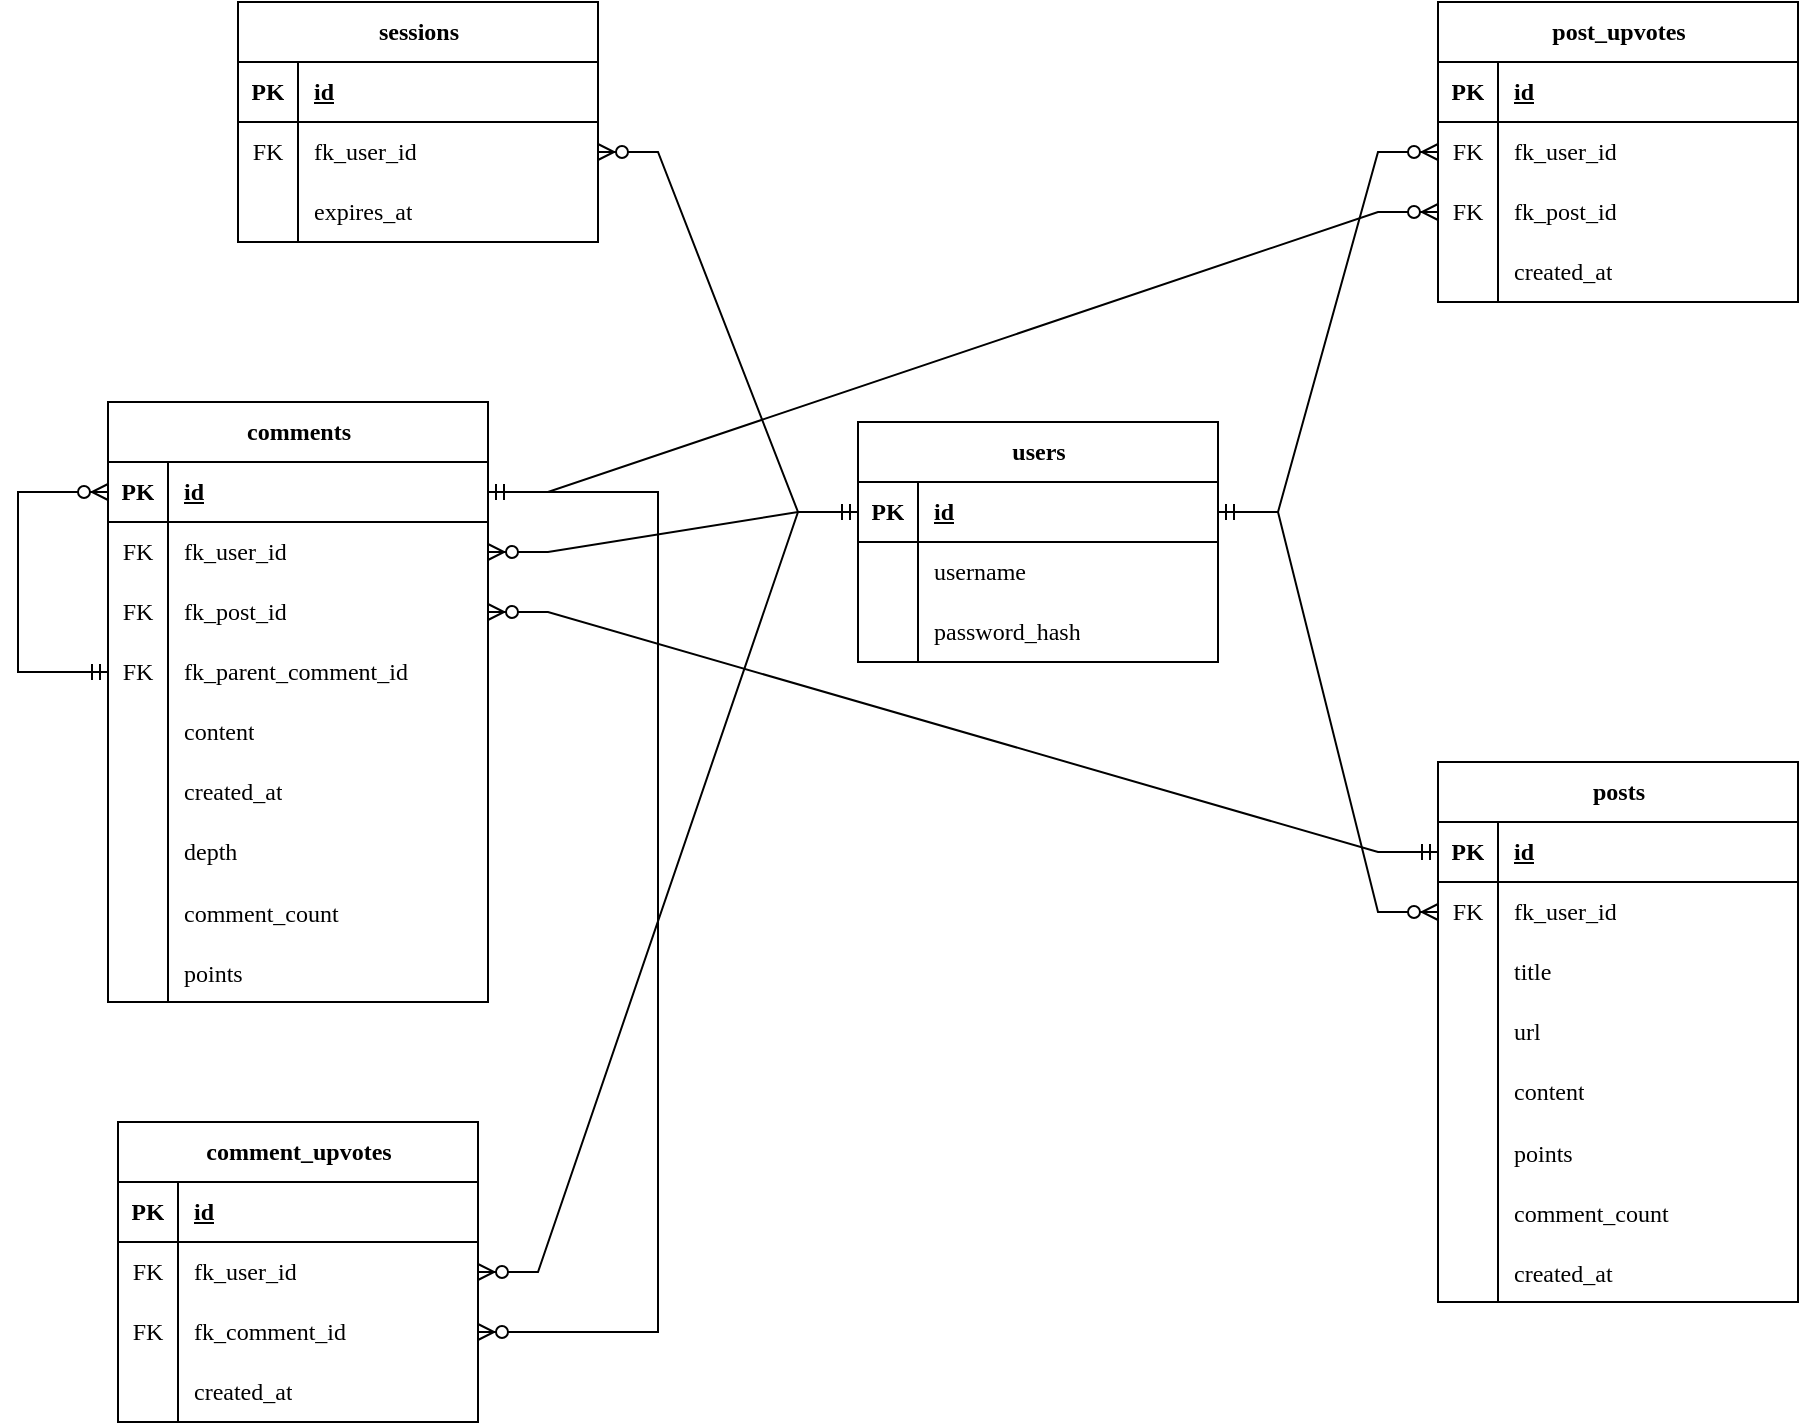 <mxfile version="27.0.9">
  <diagram name="Page-1" id="iMxc2N3GZ4oc8e19faD1">
    <mxGraphModel dx="2480" dy="961" grid="0" gridSize="10" guides="1" tooltips="1" connect="1" arrows="1" fold="1" page="1" pageScale="1" pageWidth="827" pageHeight="1169" math="0" shadow="0">
      <root>
        <mxCell id="0" />
        <mxCell id="1" parent="0" />
        <mxCell id="HNp_dcf3mtWXbQcFsmoE-1" value="users" style="shape=table;startSize=30;container=1;collapsible=1;childLayout=tableLayout;fixedRows=1;rowLines=0;fontStyle=1;align=center;resizeLast=1;html=1;fontFamily=&quot;JetBrainsMono Nerd Font Mono&quot;;swimlaneLine=1;rounded=0;fillColor=none;" parent="1" vertex="1">
          <mxGeometry x="-157" y="301" width="180" height="120" as="geometry" />
        </mxCell>
        <mxCell id="HNp_dcf3mtWXbQcFsmoE-2" value="" style="shape=tableRow;horizontal=0;startSize=0;swimlaneHead=0;swimlaneBody=0;fillColor=none;collapsible=0;dropTarget=0;points=[[0,0.5],[1,0.5]];portConstraint=eastwest;top=0;left=0;right=0;bottom=1;fontFamily=&quot;JetBrainsMono Nerd Font Mono&quot;;swimlaneLine=1;" parent="HNp_dcf3mtWXbQcFsmoE-1" vertex="1">
          <mxGeometry y="30" width="180" height="30" as="geometry" />
        </mxCell>
        <mxCell id="HNp_dcf3mtWXbQcFsmoE-3" value="PK" style="shape=partialRectangle;connectable=0;fillColor=none;top=0;left=0;bottom=0;right=0;fontStyle=1;overflow=hidden;whiteSpace=wrap;html=1;fontFamily=&quot;JetBrainsMono Nerd Font Mono&quot;;swimlaneLine=1;" parent="HNp_dcf3mtWXbQcFsmoE-2" vertex="1">
          <mxGeometry width="30" height="30" as="geometry">
            <mxRectangle width="30" height="30" as="alternateBounds" />
          </mxGeometry>
        </mxCell>
        <mxCell id="HNp_dcf3mtWXbQcFsmoE-4" value="id" style="shape=partialRectangle;connectable=0;fillColor=none;top=0;left=0;bottom=0;right=0;align=left;spacingLeft=6;fontStyle=5;overflow=hidden;whiteSpace=wrap;html=1;fontFamily=&quot;JetBrainsMono Nerd Font Mono&quot;;swimlaneLine=1;" parent="HNp_dcf3mtWXbQcFsmoE-2" vertex="1">
          <mxGeometry x="30" width="150" height="30" as="geometry">
            <mxRectangle width="150" height="30" as="alternateBounds" />
          </mxGeometry>
        </mxCell>
        <mxCell id="HNp_dcf3mtWXbQcFsmoE-5" value="" style="shape=tableRow;horizontal=0;startSize=0;swimlaneHead=0;swimlaneBody=0;fillColor=none;collapsible=0;dropTarget=0;points=[[0,0.5],[1,0.5]];portConstraint=eastwest;top=0;left=0;right=0;bottom=0;fontFamily=&quot;JetBrainsMono Nerd Font Mono&quot;;swimlaneLine=1;" parent="HNp_dcf3mtWXbQcFsmoE-1" vertex="1">
          <mxGeometry y="60" width="180" height="30" as="geometry" />
        </mxCell>
        <mxCell id="HNp_dcf3mtWXbQcFsmoE-6" value="" style="shape=partialRectangle;connectable=0;fillColor=none;top=0;left=0;bottom=0;right=0;editable=1;overflow=hidden;whiteSpace=wrap;html=1;fontFamily=&quot;JetBrainsMono Nerd Font Mono&quot;;swimlaneLine=1;" parent="HNp_dcf3mtWXbQcFsmoE-5" vertex="1">
          <mxGeometry width="30" height="30" as="geometry">
            <mxRectangle width="30" height="30" as="alternateBounds" />
          </mxGeometry>
        </mxCell>
        <mxCell id="HNp_dcf3mtWXbQcFsmoE-7" value="username" style="shape=partialRectangle;connectable=0;fillColor=none;top=0;left=0;bottom=0;right=0;align=left;spacingLeft=6;overflow=hidden;whiteSpace=wrap;html=1;fontFamily=&quot;JetBrainsMono Nerd Font Mono&quot;;swimlaneLine=1;" parent="HNp_dcf3mtWXbQcFsmoE-5" vertex="1">
          <mxGeometry x="30" width="150" height="30" as="geometry">
            <mxRectangle width="150" height="30" as="alternateBounds" />
          </mxGeometry>
        </mxCell>
        <mxCell id="HNp_dcf3mtWXbQcFsmoE-8" value="" style="shape=tableRow;horizontal=0;startSize=0;swimlaneHead=0;swimlaneBody=0;fillColor=none;collapsible=0;dropTarget=0;points=[[0,0.5],[1,0.5]];portConstraint=eastwest;top=0;left=0;right=0;bottom=0;fontFamily=&quot;JetBrainsMono Nerd Font Mono&quot;;swimlaneLine=1;" parent="HNp_dcf3mtWXbQcFsmoE-1" vertex="1">
          <mxGeometry y="90" width="180" height="30" as="geometry" />
        </mxCell>
        <mxCell id="HNp_dcf3mtWXbQcFsmoE-9" value="" style="shape=partialRectangle;connectable=0;fillColor=none;top=0;left=0;bottom=0;right=0;editable=1;overflow=hidden;whiteSpace=wrap;html=1;fontFamily=&quot;JetBrainsMono Nerd Font Mono&quot;;swimlaneLine=1;" parent="HNp_dcf3mtWXbQcFsmoE-8" vertex="1">
          <mxGeometry width="30" height="30" as="geometry">
            <mxRectangle width="30" height="30" as="alternateBounds" />
          </mxGeometry>
        </mxCell>
        <mxCell id="HNp_dcf3mtWXbQcFsmoE-10" value="password_hash" style="shape=partialRectangle;connectable=0;fillColor=none;top=0;left=0;bottom=0;right=0;align=left;spacingLeft=6;overflow=hidden;whiteSpace=wrap;html=1;fontFamily=&quot;JetBrainsMono Nerd Font Mono&quot;;swimlaneLine=1;" parent="HNp_dcf3mtWXbQcFsmoE-8" vertex="1">
          <mxGeometry x="30" width="150" height="30" as="geometry">
            <mxRectangle width="150" height="30" as="alternateBounds" />
          </mxGeometry>
        </mxCell>
        <mxCell id="HNp_dcf3mtWXbQcFsmoE-14" value="sessions" style="shape=table;startSize=30;container=1;collapsible=1;childLayout=tableLayout;fixedRows=1;rowLines=0;fontStyle=1;align=center;resizeLast=1;html=1;fontFamily=&quot;JetBrainsMono Nerd Font Mono&quot;;swimlaneLine=1;rounded=0;fillColor=none;" parent="1" vertex="1">
          <mxGeometry x="-467" y="91" width="180" height="120" as="geometry" />
        </mxCell>
        <mxCell id="HNp_dcf3mtWXbQcFsmoE-15" value="" style="shape=tableRow;horizontal=0;startSize=0;swimlaneHead=0;swimlaneBody=0;fillColor=none;collapsible=0;dropTarget=0;points=[[0,0.5],[1,0.5]];portConstraint=eastwest;top=0;left=0;right=0;bottom=1;fontFamily=&quot;JetBrainsMono Nerd Font Mono&quot;;swimlaneLine=1;" parent="HNp_dcf3mtWXbQcFsmoE-14" vertex="1">
          <mxGeometry y="30" width="180" height="30" as="geometry" />
        </mxCell>
        <mxCell id="HNp_dcf3mtWXbQcFsmoE-16" value="PK" style="shape=partialRectangle;connectable=0;fillColor=none;top=0;left=0;bottom=0;right=0;fontStyle=1;overflow=hidden;whiteSpace=wrap;html=1;fontFamily=&quot;JetBrainsMono Nerd Font Mono&quot;;swimlaneLine=1;" parent="HNp_dcf3mtWXbQcFsmoE-15" vertex="1">
          <mxGeometry width="30" height="30" as="geometry">
            <mxRectangle width="30" height="30" as="alternateBounds" />
          </mxGeometry>
        </mxCell>
        <mxCell id="HNp_dcf3mtWXbQcFsmoE-17" value="id" style="shape=partialRectangle;connectable=0;fillColor=none;top=0;left=0;bottom=0;right=0;align=left;spacingLeft=6;fontStyle=5;overflow=hidden;whiteSpace=wrap;html=1;fontFamily=&quot;JetBrainsMono Nerd Font Mono&quot;;swimlaneLine=1;" parent="HNp_dcf3mtWXbQcFsmoE-15" vertex="1">
          <mxGeometry x="30" width="150" height="30" as="geometry">
            <mxRectangle width="150" height="30" as="alternateBounds" />
          </mxGeometry>
        </mxCell>
        <mxCell id="HNp_dcf3mtWXbQcFsmoE-82" value="" style="shape=tableRow;horizontal=0;startSize=0;swimlaneHead=0;swimlaneBody=0;fillColor=none;collapsible=0;dropTarget=0;points=[[0,0.5],[1,0.5]];portConstraint=eastwest;top=0;left=0;right=0;bottom=0;fontFamily=&quot;JetBrainsMono Nerd Font Mono&quot;;" parent="HNp_dcf3mtWXbQcFsmoE-14" vertex="1">
          <mxGeometry y="60" width="180" height="30" as="geometry" />
        </mxCell>
        <mxCell id="HNp_dcf3mtWXbQcFsmoE-83" value="FK" style="shape=partialRectangle;connectable=0;fillColor=none;top=0;left=0;bottom=0;right=0;fontStyle=0;overflow=hidden;whiteSpace=wrap;html=1;fontFamily=&quot;JetBrainsMono Nerd Font Mono&quot;;" parent="HNp_dcf3mtWXbQcFsmoE-82" vertex="1">
          <mxGeometry width="30" height="30" as="geometry">
            <mxRectangle width="30" height="30" as="alternateBounds" />
          </mxGeometry>
        </mxCell>
        <mxCell id="HNp_dcf3mtWXbQcFsmoE-84" value="fk_user_id" style="shape=partialRectangle;connectable=0;fillColor=none;top=0;left=0;bottom=0;right=0;align=left;spacingLeft=6;fontStyle=0;overflow=hidden;whiteSpace=wrap;html=1;fontFamily=&quot;JetBrainsMono Nerd Font Mono&quot;;" parent="HNp_dcf3mtWXbQcFsmoE-82" vertex="1">
          <mxGeometry x="30" width="150" height="30" as="geometry">
            <mxRectangle width="150" height="30" as="alternateBounds" />
          </mxGeometry>
        </mxCell>
        <mxCell id="HNp_dcf3mtWXbQcFsmoE-18" value="" style="shape=tableRow;horizontal=0;startSize=0;swimlaneHead=0;swimlaneBody=0;fillColor=none;collapsible=0;dropTarget=0;points=[[0,0.5],[1,0.5]];portConstraint=eastwest;top=0;left=0;right=0;bottom=0;fontFamily=&quot;JetBrainsMono Nerd Font Mono&quot;;swimlaneLine=1;" parent="HNp_dcf3mtWXbQcFsmoE-14" vertex="1">
          <mxGeometry y="90" width="180" height="30" as="geometry" />
        </mxCell>
        <mxCell id="HNp_dcf3mtWXbQcFsmoE-19" value="" style="shape=partialRectangle;connectable=0;fillColor=none;top=0;left=0;bottom=0;right=0;editable=1;overflow=hidden;whiteSpace=wrap;html=1;fontFamily=&quot;JetBrainsMono Nerd Font Mono&quot;;swimlaneLine=1;" parent="HNp_dcf3mtWXbQcFsmoE-18" vertex="1">
          <mxGeometry width="30" height="30" as="geometry">
            <mxRectangle width="30" height="30" as="alternateBounds" />
          </mxGeometry>
        </mxCell>
        <mxCell id="HNp_dcf3mtWXbQcFsmoE-20" value="expires_at" style="shape=partialRectangle;connectable=0;fillColor=none;top=0;left=0;bottom=0;right=0;align=left;spacingLeft=6;overflow=hidden;whiteSpace=wrap;html=1;fontFamily=&quot;JetBrainsMono Nerd Font Mono&quot;;swimlaneLine=1;" parent="HNp_dcf3mtWXbQcFsmoE-18" vertex="1">
          <mxGeometry x="30" width="150" height="30" as="geometry">
            <mxRectangle width="150" height="30" as="alternateBounds" />
          </mxGeometry>
        </mxCell>
        <mxCell id="HNp_dcf3mtWXbQcFsmoE-27" value="comments" style="shape=table;startSize=30;container=1;collapsible=1;childLayout=tableLayout;fixedRows=1;rowLines=0;fontStyle=1;align=center;resizeLast=1;html=1;fontFamily=&quot;JetBrainsMono Nerd Font Mono&quot;;swimlaneLine=1;rounded=0;fillColor=none;" parent="1" vertex="1">
          <mxGeometry x="-532" y="291" width="190" height="300" as="geometry" />
        </mxCell>
        <mxCell id="HNp_dcf3mtWXbQcFsmoE-28" value="" style="shape=tableRow;horizontal=0;startSize=0;swimlaneHead=0;swimlaneBody=0;fillColor=none;collapsible=0;dropTarget=0;points=[[0,0.5],[1,0.5]];portConstraint=eastwest;top=0;left=0;right=0;bottom=1;fontFamily=&quot;JetBrainsMono Nerd Font Mono&quot;;swimlaneLine=1;" parent="HNp_dcf3mtWXbQcFsmoE-27" vertex="1">
          <mxGeometry y="30" width="190" height="30" as="geometry" />
        </mxCell>
        <mxCell id="HNp_dcf3mtWXbQcFsmoE-29" value="PK" style="shape=partialRectangle;connectable=0;fillColor=none;top=0;left=0;bottom=0;right=0;fontStyle=1;overflow=hidden;whiteSpace=wrap;html=1;fontFamily=&quot;JetBrainsMono Nerd Font Mono&quot;;swimlaneLine=1;" parent="HNp_dcf3mtWXbQcFsmoE-28" vertex="1">
          <mxGeometry width="30" height="30" as="geometry">
            <mxRectangle width="30" height="30" as="alternateBounds" />
          </mxGeometry>
        </mxCell>
        <mxCell id="HNp_dcf3mtWXbQcFsmoE-30" value="id" style="shape=partialRectangle;connectable=0;fillColor=none;top=0;left=0;bottom=0;right=0;align=left;spacingLeft=6;fontStyle=5;overflow=hidden;whiteSpace=wrap;html=1;fontFamily=&quot;JetBrainsMono Nerd Font Mono&quot;;swimlaneLine=1;" parent="HNp_dcf3mtWXbQcFsmoE-28" vertex="1">
          <mxGeometry x="30" width="160" height="30" as="geometry">
            <mxRectangle width="160" height="30" as="alternateBounds" />
          </mxGeometry>
        </mxCell>
        <mxCell id="HNp_dcf3mtWXbQcFsmoE-97" value="" style="shape=tableRow;horizontal=0;startSize=0;swimlaneHead=0;swimlaneBody=0;fillColor=none;collapsible=0;dropTarget=0;points=[[0,0.5],[1,0.5]];portConstraint=eastwest;top=0;left=0;right=0;bottom=0;fontFamily=&quot;JetBrainsMono Nerd Font Mono&quot;;" parent="HNp_dcf3mtWXbQcFsmoE-27" vertex="1">
          <mxGeometry y="60" width="190" height="30" as="geometry" />
        </mxCell>
        <mxCell id="HNp_dcf3mtWXbQcFsmoE-98" value="FK" style="shape=partialRectangle;connectable=0;fillColor=none;top=0;left=0;bottom=0;right=0;fontStyle=0;overflow=hidden;whiteSpace=wrap;html=1;fontFamily=&quot;JetBrainsMono Nerd Font Mono&quot;;" parent="HNp_dcf3mtWXbQcFsmoE-97" vertex="1">
          <mxGeometry width="30" height="30" as="geometry">
            <mxRectangle width="30" height="30" as="alternateBounds" />
          </mxGeometry>
        </mxCell>
        <mxCell id="HNp_dcf3mtWXbQcFsmoE-99" value="fk_user_id" style="shape=partialRectangle;connectable=0;fillColor=none;top=0;left=0;bottom=0;right=0;align=left;spacingLeft=6;fontStyle=0;overflow=hidden;whiteSpace=wrap;html=1;fontFamily=&quot;JetBrainsMono Nerd Font Mono&quot;;" parent="HNp_dcf3mtWXbQcFsmoE-97" vertex="1">
          <mxGeometry x="30" width="160" height="30" as="geometry">
            <mxRectangle width="160" height="30" as="alternateBounds" />
          </mxGeometry>
        </mxCell>
        <mxCell id="HNp_dcf3mtWXbQcFsmoE-103" value="" style="shape=tableRow;horizontal=0;startSize=0;swimlaneHead=0;swimlaneBody=0;fillColor=none;collapsible=0;dropTarget=0;points=[[0,0.5],[1,0.5]];portConstraint=eastwest;top=0;left=0;right=0;bottom=0;fontFamily=&quot;JetBrainsMono Nerd Font Mono&quot;;" parent="HNp_dcf3mtWXbQcFsmoE-27" vertex="1">
          <mxGeometry y="90" width="190" height="30" as="geometry" />
        </mxCell>
        <mxCell id="HNp_dcf3mtWXbQcFsmoE-104" value="FK" style="shape=partialRectangle;connectable=0;fillColor=none;top=0;left=0;bottom=0;right=0;fontStyle=0;overflow=hidden;whiteSpace=wrap;html=1;fontFamily=&quot;JetBrainsMono Nerd Font Mono&quot;;" parent="HNp_dcf3mtWXbQcFsmoE-103" vertex="1">
          <mxGeometry width="30" height="30" as="geometry">
            <mxRectangle width="30" height="30" as="alternateBounds" />
          </mxGeometry>
        </mxCell>
        <mxCell id="HNp_dcf3mtWXbQcFsmoE-105" value="fk_post_id" style="shape=partialRectangle;connectable=0;fillColor=none;top=0;left=0;bottom=0;right=0;align=left;spacingLeft=6;fontStyle=0;overflow=hidden;whiteSpace=wrap;html=1;fontFamily=&quot;JetBrainsMono Nerd Font Mono&quot;;" parent="HNp_dcf3mtWXbQcFsmoE-103" vertex="1">
          <mxGeometry x="30" width="160" height="30" as="geometry">
            <mxRectangle width="160" height="30" as="alternateBounds" />
          </mxGeometry>
        </mxCell>
        <mxCell id="HNp_dcf3mtWXbQcFsmoE-106" value="" style="shape=tableRow;horizontal=0;startSize=0;swimlaneHead=0;swimlaneBody=0;fillColor=none;collapsible=0;dropTarget=0;points=[[0,0.5],[1,0.5]];portConstraint=eastwest;top=0;left=0;right=0;bottom=0;fontFamily=&quot;JetBrainsMono Nerd Font Mono&quot;;" parent="HNp_dcf3mtWXbQcFsmoE-27" vertex="1">
          <mxGeometry y="120" width="190" height="30" as="geometry" />
        </mxCell>
        <mxCell id="HNp_dcf3mtWXbQcFsmoE-107" value="FK" style="shape=partialRectangle;connectable=0;fillColor=none;top=0;left=0;bottom=0;right=0;fontStyle=0;overflow=hidden;whiteSpace=wrap;html=1;fontFamily=&quot;JetBrainsMono Nerd Font Mono&quot;;" parent="HNp_dcf3mtWXbQcFsmoE-106" vertex="1">
          <mxGeometry width="30" height="30" as="geometry">
            <mxRectangle width="30" height="30" as="alternateBounds" />
          </mxGeometry>
        </mxCell>
        <mxCell id="HNp_dcf3mtWXbQcFsmoE-108" value="fk_parent_comment_id" style="shape=partialRectangle;connectable=0;fillColor=none;top=0;left=0;bottom=0;right=0;align=left;spacingLeft=6;fontStyle=0;overflow=hidden;whiteSpace=wrap;html=1;fontFamily=&quot;JetBrainsMono Nerd Font Mono&quot;;" parent="HNp_dcf3mtWXbQcFsmoE-106" vertex="1">
          <mxGeometry x="30" width="160" height="30" as="geometry">
            <mxRectangle width="160" height="30" as="alternateBounds" />
          </mxGeometry>
        </mxCell>
        <mxCell id="HNp_dcf3mtWXbQcFsmoE-31" value="" style="shape=tableRow;horizontal=0;startSize=0;swimlaneHead=0;swimlaneBody=0;fillColor=none;collapsible=0;dropTarget=0;points=[[0,0.5],[1,0.5]];portConstraint=eastwest;top=0;left=0;right=0;bottom=0;fontFamily=&quot;JetBrainsMono Nerd Font Mono&quot;;swimlaneLine=1;" parent="HNp_dcf3mtWXbQcFsmoE-27" vertex="1">
          <mxGeometry y="150" width="190" height="30" as="geometry" />
        </mxCell>
        <mxCell id="HNp_dcf3mtWXbQcFsmoE-32" value="" style="shape=partialRectangle;connectable=0;fillColor=none;top=0;left=0;bottom=0;right=0;editable=1;overflow=hidden;whiteSpace=wrap;html=1;fontFamily=&quot;JetBrainsMono Nerd Font Mono&quot;;swimlaneLine=1;" parent="HNp_dcf3mtWXbQcFsmoE-31" vertex="1">
          <mxGeometry width="30" height="30" as="geometry">
            <mxRectangle width="30" height="30" as="alternateBounds" />
          </mxGeometry>
        </mxCell>
        <mxCell id="HNp_dcf3mtWXbQcFsmoE-33" value="content" style="shape=partialRectangle;connectable=0;fillColor=none;top=0;left=0;bottom=0;right=0;align=left;spacingLeft=6;overflow=hidden;whiteSpace=wrap;html=1;fontFamily=&quot;JetBrainsMono Nerd Font Mono&quot;;swimlaneLine=1;" parent="HNp_dcf3mtWXbQcFsmoE-31" vertex="1">
          <mxGeometry x="30" width="160" height="30" as="geometry">
            <mxRectangle width="160" height="30" as="alternateBounds" />
          </mxGeometry>
        </mxCell>
        <mxCell id="HNp_dcf3mtWXbQcFsmoE-34" value="" style="shape=tableRow;horizontal=0;startSize=0;swimlaneHead=0;swimlaneBody=0;fillColor=none;collapsible=0;dropTarget=0;points=[[0,0.5],[1,0.5]];portConstraint=eastwest;top=0;left=0;right=0;bottom=0;fontFamily=&quot;JetBrainsMono Nerd Font Mono&quot;;swimlaneLine=1;" parent="HNp_dcf3mtWXbQcFsmoE-27" vertex="1">
          <mxGeometry y="180" width="190" height="30" as="geometry" />
        </mxCell>
        <mxCell id="HNp_dcf3mtWXbQcFsmoE-35" value="" style="shape=partialRectangle;connectable=0;fillColor=none;top=0;left=0;bottom=0;right=0;editable=1;overflow=hidden;whiteSpace=wrap;html=1;fontFamily=&quot;JetBrainsMono Nerd Font Mono&quot;;swimlaneLine=1;" parent="HNp_dcf3mtWXbQcFsmoE-34" vertex="1">
          <mxGeometry width="30" height="30" as="geometry">
            <mxRectangle width="30" height="30" as="alternateBounds" />
          </mxGeometry>
        </mxCell>
        <mxCell id="HNp_dcf3mtWXbQcFsmoE-36" value="created_at" style="shape=partialRectangle;connectable=0;fillColor=none;top=0;left=0;bottom=0;right=0;align=left;spacingLeft=6;overflow=hidden;whiteSpace=wrap;html=1;fontFamily=&quot;JetBrainsMono Nerd Font Mono&quot;;swimlaneLine=1;" parent="HNp_dcf3mtWXbQcFsmoE-34" vertex="1">
          <mxGeometry x="30" width="160" height="30" as="geometry">
            <mxRectangle width="160" height="30" as="alternateBounds" />
          </mxGeometry>
        </mxCell>
        <mxCell id="HNp_dcf3mtWXbQcFsmoE-37" value="" style="shape=tableRow;horizontal=0;startSize=0;swimlaneHead=0;swimlaneBody=0;fillColor=none;collapsible=0;dropTarget=0;points=[[0,0.5],[1,0.5]];portConstraint=eastwest;top=0;left=0;right=0;bottom=0;fontFamily=&quot;JetBrainsMono Nerd Font Mono&quot;;swimlaneLine=1;" parent="HNp_dcf3mtWXbQcFsmoE-27" vertex="1">
          <mxGeometry y="210" width="190" height="30" as="geometry" />
        </mxCell>
        <mxCell id="HNp_dcf3mtWXbQcFsmoE-38" value="" style="shape=partialRectangle;connectable=0;fillColor=none;top=0;left=0;bottom=0;right=0;editable=1;overflow=hidden;whiteSpace=wrap;html=1;fontFamily=&quot;JetBrainsMono Nerd Font Mono&quot;;swimlaneLine=1;" parent="HNp_dcf3mtWXbQcFsmoE-37" vertex="1">
          <mxGeometry width="30" height="30" as="geometry">
            <mxRectangle width="30" height="30" as="alternateBounds" />
          </mxGeometry>
        </mxCell>
        <mxCell id="HNp_dcf3mtWXbQcFsmoE-39" value="depth" style="shape=partialRectangle;connectable=0;fillColor=none;top=0;left=0;bottom=0;right=0;align=left;spacingLeft=6;overflow=hidden;whiteSpace=wrap;html=1;fontFamily=&quot;JetBrainsMono Nerd Font Mono&quot;;swimlaneLine=1;" parent="HNp_dcf3mtWXbQcFsmoE-37" vertex="1">
          <mxGeometry x="30" width="160" height="30" as="geometry">
            <mxRectangle width="160" height="30" as="alternateBounds" />
          </mxGeometry>
        </mxCell>
        <mxCell id="HNp_dcf3mtWXbQcFsmoE-109" value="" style="shape=tableRow;horizontal=0;startSize=0;swimlaneHead=0;swimlaneBody=0;fillColor=none;collapsible=0;dropTarget=0;points=[[0,0.5],[1,0.5]];portConstraint=eastwest;top=0;left=0;right=0;bottom=0;fontFamily=&quot;JetBrainsMono Nerd Font Mono&quot;;" parent="HNp_dcf3mtWXbQcFsmoE-27" vertex="1">
          <mxGeometry y="240" width="190" height="30" as="geometry" />
        </mxCell>
        <mxCell id="HNp_dcf3mtWXbQcFsmoE-110" value="" style="shape=partialRectangle;connectable=0;fillColor=none;top=0;left=0;bottom=0;right=0;editable=1;overflow=hidden;fontFamily=&quot;JetBrainsMono Nerd Font Mono&quot;;" parent="HNp_dcf3mtWXbQcFsmoE-109" vertex="1">
          <mxGeometry width="30" height="30" as="geometry">
            <mxRectangle width="30" height="30" as="alternateBounds" />
          </mxGeometry>
        </mxCell>
        <mxCell id="HNp_dcf3mtWXbQcFsmoE-111" value="comment_count" style="shape=partialRectangle;connectable=0;fillColor=none;top=0;left=0;bottom=0;right=0;align=left;spacingLeft=6;overflow=hidden;fontFamily=&quot;JetBrainsMono Nerd Font Mono&quot;;" parent="HNp_dcf3mtWXbQcFsmoE-109" vertex="1">
          <mxGeometry x="30" width="160" height="30" as="geometry">
            <mxRectangle width="160" height="30" as="alternateBounds" />
          </mxGeometry>
        </mxCell>
        <mxCell id="HNp_dcf3mtWXbQcFsmoE-112" value="" style="shape=tableRow;horizontal=0;startSize=0;swimlaneHead=0;swimlaneBody=0;fillColor=none;collapsible=0;dropTarget=0;points=[[0,0.5],[1,0.5]];portConstraint=eastwest;top=0;left=0;right=0;bottom=0;fontFamily=&quot;JetBrainsMono Nerd Font Mono&quot;;" parent="HNp_dcf3mtWXbQcFsmoE-27" vertex="1">
          <mxGeometry y="270" width="190" height="30" as="geometry" />
        </mxCell>
        <mxCell id="HNp_dcf3mtWXbQcFsmoE-113" value="" style="shape=partialRectangle;connectable=0;fillColor=none;top=0;left=0;bottom=0;right=0;editable=1;overflow=hidden;fontFamily=&quot;JetBrainsMono Nerd Font Mono&quot;;" parent="HNp_dcf3mtWXbQcFsmoE-112" vertex="1">
          <mxGeometry width="30" height="30" as="geometry">
            <mxRectangle width="30" height="30" as="alternateBounds" />
          </mxGeometry>
        </mxCell>
        <mxCell id="HNp_dcf3mtWXbQcFsmoE-114" value="points" style="shape=partialRectangle;connectable=0;fillColor=none;top=0;left=0;bottom=0;right=0;align=left;spacingLeft=6;overflow=hidden;fontFamily=&quot;JetBrainsMono Nerd Font Mono&quot;;" parent="HNp_dcf3mtWXbQcFsmoE-112" vertex="1">
          <mxGeometry x="30" width="160" height="30" as="geometry">
            <mxRectangle width="160" height="30" as="alternateBounds" />
          </mxGeometry>
        </mxCell>
        <mxCell id="iQcwkecCsa2AcmOMzSZV-15" value="" style="edgeStyle=elbowEdgeStyle;fontSize=12;html=1;endArrow=ERzeroToMany;startArrow=ERmandOne;rounded=0;entryX=0;entryY=0.5;entryDx=0;entryDy=0;exitX=0;exitY=0.5;exitDx=0;exitDy=0;" edge="1" parent="HNp_dcf3mtWXbQcFsmoE-27" source="HNp_dcf3mtWXbQcFsmoE-106" target="HNp_dcf3mtWXbQcFsmoE-28">
          <mxGeometry width="100" height="100" relative="1" as="geometry">
            <mxPoint x="-245" y="120" as="sourcePoint" />
            <mxPoint x="-95" y="180" as="targetPoint" />
            <Array as="points">
              <mxPoint x="-45" y="90" />
            </Array>
          </mxGeometry>
        </mxCell>
        <mxCell id="HNp_dcf3mtWXbQcFsmoE-40" value="comment_upvotes" style="shape=table;startSize=30;container=1;collapsible=1;childLayout=tableLayout;fixedRows=1;rowLines=0;fontStyle=1;align=center;resizeLast=1;html=1;fontFamily=&quot;JetBrainsMono Nerd Font Mono&quot;;swimlaneLine=1;rounded=0;fillColor=none;" parent="1" vertex="1">
          <mxGeometry x="-527" y="651" width="180" height="150" as="geometry" />
        </mxCell>
        <mxCell id="HNp_dcf3mtWXbQcFsmoE-41" value="" style="shape=tableRow;horizontal=0;startSize=0;swimlaneHead=0;swimlaneBody=0;fillColor=none;collapsible=0;dropTarget=0;points=[[0,0.5],[1,0.5]];portConstraint=eastwest;top=0;left=0;right=0;bottom=1;fontFamily=&quot;JetBrainsMono Nerd Font Mono&quot;;swimlaneLine=1;" parent="HNp_dcf3mtWXbQcFsmoE-40" vertex="1">
          <mxGeometry y="30" width="180" height="30" as="geometry" />
        </mxCell>
        <mxCell id="HNp_dcf3mtWXbQcFsmoE-42" value="PK" style="shape=partialRectangle;connectable=0;fillColor=none;top=0;left=0;bottom=0;right=0;fontStyle=1;overflow=hidden;whiteSpace=wrap;html=1;fontFamily=&quot;JetBrainsMono Nerd Font Mono&quot;;swimlaneLine=1;" parent="HNp_dcf3mtWXbQcFsmoE-41" vertex="1">
          <mxGeometry width="30" height="30" as="geometry">
            <mxRectangle width="30" height="30" as="alternateBounds" />
          </mxGeometry>
        </mxCell>
        <mxCell id="HNp_dcf3mtWXbQcFsmoE-43" value="id" style="shape=partialRectangle;connectable=0;fillColor=none;top=0;left=0;bottom=0;right=0;align=left;spacingLeft=6;fontStyle=5;overflow=hidden;whiteSpace=wrap;html=1;fontFamily=&quot;JetBrainsMono Nerd Font Mono&quot;;swimlaneLine=1;" parent="HNp_dcf3mtWXbQcFsmoE-41" vertex="1">
          <mxGeometry x="30" width="150" height="30" as="geometry">
            <mxRectangle width="150" height="30" as="alternateBounds" />
          </mxGeometry>
        </mxCell>
        <mxCell id="HNp_dcf3mtWXbQcFsmoE-137" value="" style="shape=tableRow;horizontal=0;startSize=0;swimlaneHead=0;swimlaneBody=0;fillColor=none;collapsible=0;dropTarget=0;points=[[0,0.5],[1,0.5]];portConstraint=eastwest;top=0;left=0;right=0;bottom=0;fontFamily=&quot;JetBrainsMono Nerd Font Mono&quot;;" parent="HNp_dcf3mtWXbQcFsmoE-40" vertex="1">
          <mxGeometry y="60" width="180" height="30" as="geometry" />
        </mxCell>
        <mxCell id="HNp_dcf3mtWXbQcFsmoE-138" value="FK" style="shape=partialRectangle;connectable=0;fillColor=none;top=0;left=0;bottom=0;right=0;fontStyle=0;overflow=hidden;whiteSpace=wrap;html=1;fontFamily=&quot;JetBrainsMono Nerd Font Mono&quot;;" parent="HNp_dcf3mtWXbQcFsmoE-137" vertex="1">
          <mxGeometry width="30" height="30" as="geometry">
            <mxRectangle width="30" height="30" as="alternateBounds" />
          </mxGeometry>
        </mxCell>
        <mxCell id="HNp_dcf3mtWXbQcFsmoE-139" value="fk_user_id" style="shape=partialRectangle;connectable=0;fillColor=none;top=0;left=0;bottom=0;right=0;align=left;spacingLeft=6;fontStyle=0;overflow=hidden;whiteSpace=wrap;html=1;fontFamily=&quot;JetBrainsMono Nerd Font Mono&quot;;" parent="HNp_dcf3mtWXbQcFsmoE-137" vertex="1">
          <mxGeometry x="30" width="150" height="30" as="geometry">
            <mxRectangle width="150" height="30" as="alternateBounds" />
          </mxGeometry>
        </mxCell>
        <mxCell id="HNp_dcf3mtWXbQcFsmoE-134" value="" style="shape=tableRow;horizontal=0;startSize=0;swimlaneHead=0;swimlaneBody=0;fillColor=none;collapsible=0;dropTarget=0;points=[[0,0.5],[1,0.5]];portConstraint=eastwest;top=0;left=0;right=0;bottom=0;fontFamily=&quot;JetBrainsMono Nerd Font Mono&quot;;" parent="HNp_dcf3mtWXbQcFsmoE-40" vertex="1">
          <mxGeometry y="90" width="180" height="30" as="geometry" />
        </mxCell>
        <mxCell id="HNp_dcf3mtWXbQcFsmoE-135" value="FK" style="shape=partialRectangle;connectable=0;fillColor=none;top=0;left=0;bottom=0;right=0;fontStyle=0;overflow=hidden;whiteSpace=wrap;html=1;fontFamily=&quot;JetBrainsMono Nerd Font Mono&quot;;" parent="HNp_dcf3mtWXbQcFsmoE-134" vertex="1">
          <mxGeometry width="30" height="30" as="geometry">
            <mxRectangle width="30" height="30" as="alternateBounds" />
          </mxGeometry>
        </mxCell>
        <mxCell id="HNp_dcf3mtWXbQcFsmoE-136" value="fk_comment_id" style="shape=partialRectangle;connectable=0;fillColor=none;top=0;left=0;bottom=0;right=0;align=left;spacingLeft=6;fontStyle=0;overflow=hidden;whiteSpace=wrap;html=1;fontFamily=&quot;JetBrainsMono Nerd Font Mono&quot;;" parent="HNp_dcf3mtWXbQcFsmoE-134" vertex="1">
          <mxGeometry x="30" width="150" height="30" as="geometry">
            <mxRectangle width="150" height="30" as="alternateBounds" />
          </mxGeometry>
        </mxCell>
        <mxCell id="HNp_dcf3mtWXbQcFsmoE-44" value="" style="shape=tableRow;horizontal=0;startSize=0;swimlaneHead=0;swimlaneBody=0;fillColor=none;collapsible=0;dropTarget=0;points=[[0,0.5],[1,0.5]];portConstraint=eastwest;top=0;left=0;right=0;bottom=0;fontFamily=&quot;JetBrainsMono Nerd Font Mono&quot;;swimlaneLine=1;" parent="HNp_dcf3mtWXbQcFsmoE-40" vertex="1">
          <mxGeometry y="120" width="180" height="30" as="geometry" />
        </mxCell>
        <mxCell id="HNp_dcf3mtWXbQcFsmoE-45" value="" style="shape=partialRectangle;connectable=0;fillColor=none;top=0;left=0;bottom=0;right=0;editable=1;overflow=hidden;whiteSpace=wrap;html=1;fontFamily=&quot;JetBrainsMono Nerd Font Mono&quot;;swimlaneLine=1;" parent="HNp_dcf3mtWXbQcFsmoE-44" vertex="1">
          <mxGeometry width="30" height="30" as="geometry">
            <mxRectangle width="30" height="30" as="alternateBounds" />
          </mxGeometry>
        </mxCell>
        <mxCell id="HNp_dcf3mtWXbQcFsmoE-46" value="created_at" style="shape=partialRectangle;connectable=0;fillColor=none;top=0;left=0;bottom=0;right=0;align=left;spacingLeft=6;overflow=hidden;whiteSpace=wrap;html=1;fontFamily=&quot;JetBrainsMono Nerd Font Mono&quot;;swimlaneLine=1;" parent="HNp_dcf3mtWXbQcFsmoE-44" vertex="1">
          <mxGeometry x="30" width="150" height="30" as="geometry">
            <mxRectangle width="150" height="30" as="alternateBounds" />
          </mxGeometry>
        </mxCell>
        <mxCell id="HNp_dcf3mtWXbQcFsmoE-53" value="post_upvotes" style="shape=table;startSize=30;container=1;collapsible=1;childLayout=tableLayout;fixedRows=1;rowLines=0;fontStyle=1;align=center;resizeLast=1;html=1;fontFamily=&quot;JetBrainsMono Nerd Font Mono&quot;;swimlaneLine=1;rounded=0;fillColor=none;" parent="1" vertex="1">
          <mxGeometry x="133" y="91" width="180" height="150" as="geometry" />
        </mxCell>
        <mxCell id="HNp_dcf3mtWXbQcFsmoE-54" value="" style="shape=tableRow;horizontal=0;startSize=0;swimlaneHead=0;swimlaneBody=0;fillColor=none;collapsible=0;dropTarget=0;points=[[0,0.5],[1,0.5]];portConstraint=eastwest;top=0;left=0;right=0;bottom=1;fontFamily=&quot;JetBrainsMono Nerd Font Mono&quot;;swimlaneLine=1;" parent="HNp_dcf3mtWXbQcFsmoE-53" vertex="1">
          <mxGeometry y="30" width="180" height="30" as="geometry" />
        </mxCell>
        <mxCell id="HNp_dcf3mtWXbQcFsmoE-55" value="PK" style="shape=partialRectangle;connectable=0;fillColor=none;top=0;left=0;bottom=0;right=0;fontStyle=1;overflow=hidden;whiteSpace=wrap;html=1;fontFamily=&quot;JetBrainsMono Nerd Font Mono&quot;;swimlaneLine=1;" parent="HNp_dcf3mtWXbQcFsmoE-54" vertex="1">
          <mxGeometry width="30" height="30" as="geometry">
            <mxRectangle width="30" height="30" as="alternateBounds" />
          </mxGeometry>
        </mxCell>
        <mxCell id="HNp_dcf3mtWXbQcFsmoE-56" value="id" style="shape=partialRectangle;connectable=0;fillColor=none;top=0;left=0;bottom=0;right=0;align=left;spacingLeft=6;fontStyle=5;overflow=hidden;whiteSpace=wrap;html=1;fontFamily=&quot;JetBrainsMono Nerd Font Mono&quot;;swimlaneLine=1;" parent="HNp_dcf3mtWXbQcFsmoE-54" vertex="1">
          <mxGeometry x="30" width="150" height="30" as="geometry">
            <mxRectangle width="150" height="30" as="alternateBounds" />
          </mxGeometry>
        </mxCell>
        <mxCell id="HNp_dcf3mtWXbQcFsmoE-118" value="" style="shape=tableRow;horizontal=0;startSize=0;swimlaneHead=0;swimlaneBody=0;fillColor=none;collapsible=0;dropTarget=0;points=[[0,0.5],[1,0.5]];portConstraint=eastwest;top=0;left=0;right=0;bottom=0;fontFamily=&quot;JetBrainsMono Nerd Font Mono&quot;;" parent="HNp_dcf3mtWXbQcFsmoE-53" vertex="1">
          <mxGeometry y="60" width="180" height="30" as="geometry" />
        </mxCell>
        <mxCell id="HNp_dcf3mtWXbQcFsmoE-119" value="FK" style="shape=partialRectangle;connectable=0;fillColor=none;top=0;left=0;bottom=0;right=0;fontStyle=0;overflow=hidden;whiteSpace=wrap;html=1;fontFamily=&quot;JetBrainsMono Nerd Font Mono&quot;;" parent="HNp_dcf3mtWXbQcFsmoE-118" vertex="1">
          <mxGeometry width="30" height="30" as="geometry">
            <mxRectangle width="30" height="30" as="alternateBounds" />
          </mxGeometry>
        </mxCell>
        <mxCell id="HNp_dcf3mtWXbQcFsmoE-120" value="fk_user_id" style="shape=partialRectangle;connectable=0;fillColor=none;top=0;left=0;bottom=0;right=0;align=left;spacingLeft=6;fontStyle=0;overflow=hidden;whiteSpace=wrap;html=1;fontFamily=&quot;JetBrainsMono Nerd Font Mono&quot;;" parent="HNp_dcf3mtWXbQcFsmoE-118" vertex="1">
          <mxGeometry x="30" width="150" height="30" as="geometry">
            <mxRectangle width="150" height="30" as="alternateBounds" />
          </mxGeometry>
        </mxCell>
        <mxCell id="HNp_dcf3mtWXbQcFsmoE-115" value="" style="shape=tableRow;horizontal=0;startSize=0;swimlaneHead=0;swimlaneBody=0;fillColor=none;collapsible=0;dropTarget=0;points=[[0,0.5],[1,0.5]];portConstraint=eastwest;top=0;left=0;right=0;bottom=0;fontFamily=&quot;JetBrainsMono Nerd Font Mono&quot;;" parent="HNp_dcf3mtWXbQcFsmoE-53" vertex="1">
          <mxGeometry y="90" width="180" height="30" as="geometry" />
        </mxCell>
        <mxCell id="HNp_dcf3mtWXbQcFsmoE-116" value="FK" style="shape=partialRectangle;connectable=0;fillColor=none;top=0;left=0;bottom=0;right=0;fontStyle=0;overflow=hidden;whiteSpace=wrap;html=1;fontFamily=&quot;JetBrainsMono Nerd Font Mono&quot;;" parent="HNp_dcf3mtWXbQcFsmoE-115" vertex="1">
          <mxGeometry width="30" height="30" as="geometry">
            <mxRectangle width="30" height="30" as="alternateBounds" />
          </mxGeometry>
        </mxCell>
        <mxCell id="HNp_dcf3mtWXbQcFsmoE-117" value="fk_post_id" style="shape=partialRectangle;connectable=0;fillColor=none;top=0;left=0;bottom=0;right=0;align=left;spacingLeft=6;fontStyle=0;overflow=hidden;whiteSpace=wrap;html=1;fontFamily=&quot;JetBrainsMono Nerd Font Mono&quot;;" parent="HNp_dcf3mtWXbQcFsmoE-115" vertex="1">
          <mxGeometry x="30" width="150" height="30" as="geometry">
            <mxRectangle width="150" height="30" as="alternateBounds" />
          </mxGeometry>
        </mxCell>
        <mxCell id="HNp_dcf3mtWXbQcFsmoE-60" value="" style="shape=tableRow;horizontal=0;startSize=0;swimlaneHead=0;swimlaneBody=0;fillColor=none;collapsible=0;dropTarget=0;points=[[0,0.5],[1,0.5]];portConstraint=eastwest;top=0;left=0;right=0;bottom=0;fontFamily=&quot;JetBrainsMono Nerd Font Mono&quot;;swimlaneLine=1;" parent="HNp_dcf3mtWXbQcFsmoE-53" vertex="1">
          <mxGeometry y="120" width="180" height="30" as="geometry" />
        </mxCell>
        <mxCell id="HNp_dcf3mtWXbQcFsmoE-61" value="" style="shape=partialRectangle;connectable=0;fillColor=none;top=0;left=0;bottom=0;right=0;editable=1;overflow=hidden;whiteSpace=wrap;html=1;fontFamily=&quot;JetBrainsMono Nerd Font Mono&quot;;swimlaneLine=1;" parent="HNp_dcf3mtWXbQcFsmoE-60" vertex="1">
          <mxGeometry width="30" height="30" as="geometry">
            <mxRectangle width="30" height="30" as="alternateBounds" />
          </mxGeometry>
        </mxCell>
        <mxCell id="HNp_dcf3mtWXbQcFsmoE-62" value="created_at" style="shape=partialRectangle;connectable=0;fillColor=none;top=0;left=0;bottom=0;right=0;align=left;spacingLeft=6;overflow=hidden;whiteSpace=wrap;html=1;fontFamily=&quot;JetBrainsMono Nerd Font Mono&quot;;swimlaneLine=1;" parent="HNp_dcf3mtWXbQcFsmoE-60" vertex="1">
          <mxGeometry x="30" width="150" height="30" as="geometry">
            <mxRectangle width="150" height="30" as="alternateBounds" />
          </mxGeometry>
        </mxCell>
        <mxCell id="HNp_dcf3mtWXbQcFsmoE-66" value="posts" style="shape=table;startSize=30;container=1;collapsible=1;childLayout=tableLayout;fixedRows=1;rowLines=0;fontStyle=1;align=center;resizeLast=1;html=1;fontFamily=&quot;JetBrainsMono Nerd Font Mono&quot;;swimlaneLine=1;rounded=0;fillColor=none;" parent="1" vertex="1">
          <mxGeometry x="133" y="471" width="180" height="270" as="geometry" />
        </mxCell>
        <mxCell id="HNp_dcf3mtWXbQcFsmoE-67" value="" style="shape=tableRow;horizontal=0;startSize=0;swimlaneHead=0;swimlaneBody=0;fillColor=none;collapsible=0;dropTarget=0;points=[[0,0.5],[1,0.5]];portConstraint=eastwest;top=0;left=0;right=0;bottom=1;fontFamily=&quot;JetBrainsMono Nerd Font Mono&quot;;swimlaneLine=1;" parent="HNp_dcf3mtWXbQcFsmoE-66" vertex="1">
          <mxGeometry y="30" width="180" height="30" as="geometry" />
        </mxCell>
        <mxCell id="HNp_dcf3mtWXbQcFsmoE-68" value="PK" style="shape=partialRectangle;connectable=0;fillColor=none;top=0;left=0;bottom=0;right=0;fontStyle=1;overflow=hidden;whiteSpace=wrap;html=1;fontFamily=&quot;JetBrainsMono Nerd Font Mono&quot;;swimlaneLine=1;" parent="HNp_dcf3mtWXbQcFsmoE-67" vertex="1">
          <mxGeometry width="30" height="30" as="geometry">
            <mxRectangle width="30" height="30" as="alternateBounds" />
          </mxGeometry>
        </mxCell>
        <mxCell id="HNp_dcf3mtWXbQcFsmoE-69" value="id" style="shape=partialRectangle;connectable=0;fillColor=none;top=0;left=0;bottom=0;right=0;align=left;spacingLeft=6;fontStyle=5;overflow=hidden;whiteSpace=wrap;html=1;fontFamily=&quot;JetBrainsMono Nerd Font Mono&quot;;swimlaneLine=1;" parent="HNp_dcf3mtWXbQcFsmoE-67" vertex="1">
          <mxGeometry x="30" width="150" height="30" as="geometry">
            <mxRectangle width="150" height="30" as="alternateBounds" />
          </mxGeometry>
        </mxCell>
        <mxCell id="HNp_dcf3mtWXbQcFsmoE-85" value="" style="shape=tableRow;horizontal=0;startSize=0;swimlaneHead=0;swimlaneBody=0;fillColor=none;collapsible=0;dropTarget=0;points=[[0,0.5],[1,0.5]];portConstraint=eastwest;top=0;left=0;right=0;bottom=0;fontFamily=&quot;JetBrainsMono Nerd Font Mono&quot;;" parent="HNp_dcf3mtWXbQcFsmoE-66" vertex="1">
          <mxGeometry y="60" width="180" height="30" as="geometry" />
        </mxCell>
        <mxCell id="HNp_dcf3mtWXbQcFsmoE-86" value="FK" style="shape=partialRectangle;connectable=0;fillColor=none;top=0;left=0;bottom=0;right=0;fontStyle=0;overflow=hidden;whiteSpace=wrap;html=1;fontFamily=&quot;JetBrainsMono Nerd Font Mono&quot;;" parent="HNp_dcf3mtWXbQcFsmoE-85" vertex="1">
          <mxGeometry width="30" height="30" as="geometry">
            <mxRectangle width="30" height="30" as="alternateBounds" />
          </mxGeometry>
        </mxCell>
        <mxCell id="HNp_dcf3mtWXbQcFsmoE-87" value="fk_user_id" style="shape=partialRectangle;connectable=0;fillColor=none;top=0;left=0;bottom=0;right=0;align=left;spacingLeft=6;fontStyle=0;overflow=hidden;whiteSpace=wrap;html=1;fontFamily=&quot;JetBrainsMono Nerd Font Mono&quot;;" parent="HNp_dcf3mtWXbQcFsmoE-85" vertex="1">
          <mxGeometry x="30" width="150" height="30" as="geometry">
            <mxRectangle width="150" height="30" as="alternateBounds" />
          </mxGeometry>
        </mxCell>
        <mxCell id="HNp_dcf3mtWXbQcFsmoE-70" value="" style="shape=tableRow;horizontal=0;startSize=0;swimlaneHead=0;swimlaneBody=0;fillColor=none;collapsible=0;dropTarget=0;points=[[0,0.5],[1,0.5]];portConstraint=eastwest;top=0;left=0;right=0;bottom=0;fontFamily=&quot;JetBrainsMono Nerd Font Mono&quot;;swimlaneLine=1;" parent="HNp_dcf3mtWXbQcFsmoE-66" vertex="1">
          <mxGeometry y="90" width="180" height="30" as="geometry" />
        </mxCell>
        <mxCell id="HNp_dcf3mtWXbQcFsmoE-71" value="" style="shape=partialRectangle;connectable=0;fillColor=none;top=0;left=0;bottom=0;right=0;editable=1;overflow=hidden;whiteSpace=wrap;html=1;fontFamily=&quot;JetBrainsMono Nerd Font Mono&quot;;swimlaneLine=1;" parent="HNp_dcf3mtWXbQcFsmoE-70" vertex="1">
          <mxGeometry width="30" height="30" as="geometry">
            <mxRectangle width="30" height="30" as="alternateBounds" />
          </mxGeometry>
        </mxCell>
        <mxCell id="HNp_dcf3mtWXbQcFsmoE-72" value="title" style="shape=partialRectangle;connectable=0;fillColor=none;top=0;left=0;bottom=0;right=0;align=left;spacingLeft=6;overflow=hidden;whiteSpace=wrap;html=1;fontFamily=&quot;JetBrainsMono Nerd Font Mono&quot;;swimlaneLine=1;" parent="HNp_dcf3mtWXbQcFsmoE-70" vertex="1">
          <mxGeometry x="30" width="150" height="30" as="geometry">
            <mxRectangle width="150" height="30" as="alternateBounds" />
          </mxGeometry>
        </mxCell>
        <mxCell id="HNp_dcf3mtWXbQcFsmoE-73" value="" style="shape=tableRow;horizontal=0;startSize=0;swimlaneHead=0;swimlaneBody=0;fillColor=none;collapsible=0;dropTarget=0;points=[[0,0.5],[1,0.5]];portConstraint=eastwest;top=0;left=0;right=0;bottom=0;fontFamily=&quot;JetBrainsMono Nerd Font Mono&quot;;swimlaneLine=1;" parent="HNp_dcf3mtWXbQcFsmoE-66" vertex="1">
          <mxGeometry y="120" width="180" height="30" as="geometry" />
        </mxCell>
        <mxCell id="HNp_dcf3mtWXbQcFsmoE-74" value="" style="shape=partialRectangle;connectable=0;fillColor=none;top=0;left=0;bottom=0;right=0;editable=1;overflow=hidden;whiteSpace=wrap;html=1;fontFamily=&quot;JetBrainsMono Nerd Font Mono&quot;;swimlaneLine=1;" parent="HNp_dcf3mtWXbQcFsmoE-73" vertex="1">
          <mxGeometry width="30" height="30" as="geometry">
            <mxRectangle width="30" height="30" as="alternateBounds" />
          </mxGeometry>
        </mxCell>
        <mxCell id="HNp_dcf3mtWXbQcFsmoE-75" value="url" style="shape=partialRectangle;connectable=0;fillColor=none;top=0;left=0;bottom=0;right=0;align=left;spacingLeft=6;overflow=hidden;whiteSpace=wrap;html=1;fontFamily=&quot;JetBrainsMono Nerd Font Mono&quot;;swimlaneLine=1;" parent="HNp_dcf3mtWXbQcFsmoE-73" vertex="1">
          <mxGeometry x="30" width="150" height="30" as="geometry">
            <mxRectangle width="150" height="30" as="alternateBounds" />
          </mxGeometry>
        </mxCell>
        <mxCell id="HNp_dcf3mtWXbQcFsmoE-76" value="" style="shape=tableRow;horizontal=0;startSize=0;swimlaneHead=0;swimlaneBody=0;fillColor=none;collapsible=0;dropTarget=0;points=[[0,0.5],[1,0.5]];portConstraint=eastwest;top=0;left=0;right=0;bottom=0;fontFamily=&quot;JetBrainsMono Nerd Font Mono&quot;;swimlaneLine=1;" parent="HNp_dcf3mtWXbQcFsmoE-66" vertex="1">
          <mxGeometry y="150" width="180" height="30" as="geometry" />
        </mxCell>
        <mxCell id="HNp_dcf3mtWXbQcFsmoE-77" value="" style="shape=partialRectangle;connectable=0;fillColor=none;top=0;left=0;bottom=0;right=0;editable=1;overflow=hidden;whiteSpace=wrap;html=1;fontFamily=&quot;JetBrainsMono Nerd Font Mono&quot;;swimlaneLine=1;" parent="HNp_dcf3mtWXbQcFsmoE-76" vertex="1">
          <mxGeometry width="30" height="30" as="geometry">
            <mxRectangle width="30" height="30" as="alternateBounds" />
          </mxGeometry>
        </mxCell>
        <mxCell id="HNp_dcf3mtWXbQcFsmoE-78" value="content" style="shape=partialRectangle;connectable=0;fillColor=none;top=0;left=0;bottom=0;right=0;align=left;spacingLeft=6;overflow=hidden;whiteSpace=wrap;html=1;fontFamily=&quot;JetBrainsMono Nerd Font Mono&quot;;swimlaneLine=1;" parent="HNp_dcf3mtWXbQcFsmoE-76" vertex="1">
          <mxGeometry x="30" width="150" height="30" as="geometry">
            <mxRectangle width="150" height="30" as="alternateBounds" />
          </mxGeometry>
        </mxCell>
        <mxCell id="HNp_dcf3mtWXbQcFsmoE-88" value="" style="shape=tableRow;horizontal=0;startSize=0;swimlaneHead=0;swimlaneBody=0;fillColor=none;collapsible=0;dropTarget=0;points=[[0,0.5],[1,0.5]];portConstraint=eastwest;top=0;left=0;right=0;bottom=0;fontFamily=&quot;JetBrainsMono Nerd Font Mono&quot;;" parent="HNp_dcf3mtWXbQcFsmoE-66" vertex="1">
          <mxGeometry y="180" width="180" height="30" as="geometry" />
        </mxCell>
        <mxCell id="HNp_dcf3mtWXbQcFsmoE-89" value="" style="shape=partialRectangle;connectable=0;fillColor=none;top=0;left=0;bottom=0;right=0;editable=1;overflow=hidden;fontFamily=&quot;JetBrainsMono Nerd Font Mono&quot;;" parent="HNp_dcf3mtWXbQcFsmoE-88" vertex="1">
          <mxGeometry width="30" height="30" as="geometry">
            <mxRectangle width="30" height="30" as="alternateBounds" />
          </mxGeometry>
        </mxCell>
        <mxCell id="HNp_dcf3mtWXbQcFsmoE-90" value="points" style="shape=partialRectangle;connectable=0;fillColor=none;top=0;left=0;bottom=0;right=0;align=left;spacingLeft=6;overflow=hidden;fontFamily=&quot;JetBrainsMono Nerd Font Mono&quot;;" parent="HNp_dcf3mtWXbQcFsmoE-88" vertex="1">
          <mxGeometry x="30" width="150" height="30" as="geometry">
            <mxRectangle width="150" height="30" as="alternateBounds" />
          </mxGeometry>
        </mxCell>
        <mxCell id="HNp_dcf3mtWXbQcFsmoE-91" value="" style="shape=tableRow;horizontal=0;startSize=0;swimlaneHead=0;swimlaneBody=0;fillColor=none;collapsible=0;dropTarget=0;points=[[0,0.5],[1,0.5]];portConstraint=eastwest;top=0;left=0;right=0;bottom=0;fontFamily=&quot;JetBrainsMono Nerd Font Mono&quot;;" parent="HNp_dcf3mtWXbQcFsmoE-66" vertex="1">
          <mxGeometry y="210" width="180" height="30" as="geometry" />
        </mxCell>
        <mxCell id="HNp_dcf3mtWXbQcFsmoE-92" value="" style="shape=partialRectangle;connectable=0;fillColor=none;top=0;left=0;bottom=0;right=0;editable=1;overflow=hidden;fontFamily=&quot;JetBrainsMono Nerd Font Mono&quot;;" parent="HNp_dcf3mtWXbQcFsmoE-91" vertex="1">
          <mxGeometry width="30" height="30" as="geometry">
            <mxRectangle width="30" height="30" as="alternateBounds" />
          </mxGeometry>
        </mxCell>
        <mxCell id="HNp_dcf3mtWXbQcFsmoE-93" value="comment_count" style="shape=partialRectangle;connectable=0;fillColor=none;top=0;left=0;bottom=0;right=0;align=left;spacingLeft=6;overflow=hidden;fontFamily=&quot;JetBrainsMono Nerd Font Mono&quot;;" parent="HNp_dcf3mtWXbQcFsmoE-91" vertex="1">
          <mxGeometry x="30" width="150" height="30" as="geometry">
            <mxRectangle width="150" height="30" as="alternateBounds" />
          </mxGeometry>
        </mxCell>
        <mxCell id="HNp_dcf3mtWXbQcFsmoE-94" value="" style="shape=tableRow;horizontal=0;startSize=0;swimlaneHead=0;swimlaneBody=0;fillColor=none;collapsible=0;dropTarget=0;points=[[0,0.5],[1,0.5]];portConstraint=eastwest;top=0;left=0;right=0;bottom=0;fontFamily=&quot;JetBrainsMono Nerd Font Mono&quot;;" parent="HNp_dcf3mtWXbQcFsmoE-66" vertex="1">
          <mxGeometry y="240" width="180" height="30" as="geometry" />
        </mxCell>
        <mxCell id="HNp_dcf3mtWXbQcFsmoE-95" value="" style="shape=partialRectangle;connectable=0;fillColor=none;top=0;left=0;bottom=0;right=0;editable=1;overflow=hidden;fontFamily=&quot;JetBrainsMono Nerd Font Mono&quot;;" parent="HNp_dcf3mtWXbQcFsmoE-94" vertex="1">
          <mxGeometry width="30" height="30" as="geometry">
            <mxRectangle width="30" height="30" as="alternateBounds" />
          </mxGeometry>
        </mxCell>
        <mxCell id="HNp_dcf3mtWXbQcFsmoE-96" value="created_at" style="shape=partialRectangle;connectable=0;fillColor=none;top=0;left=0;bottom=0;right=0;align=left;spacingLeft=6;overflow=hidden;fontFamily=&quot;JetBrainsMono Nerd Font Mono&quot;;" parent="HNp_dcf3mtWXbQcFsmoE-94" vertex="1">
          <mxGeometry x="30" width="150" height="30" as="geometry">
            <mxRectangle width="150" height="30" as="alternateBounds" />
          </mxGeometry>
        </mxCell>
        <mxCell id="iQcwkecCsa2AcmOMzSZV-1" value="" style="edgeStyle=entityRelationEdgeStyle;fontSize=12;html=1;endArrow=ERzeroToMany;startArrow=ERmandOne;rounded=0;exitX=0;exitY=0.5;exitDx=0;exitDy=0;entryX=1;entryY=0.5;entryDx=0;entryDy=0;" edge="1" parent="1" source="HNp_dcf3mtWXbQcFsmoE-2" target="HNp_dcf3mtWXbQcFsmoE-82">
          <mxGeometry width="100" height="100" relative="1" as="geometry">
            <mxPoint x="-387" y="366" as="sourcePoint" />
            <mxPoint x="-287" y="266" as="targetPoint" />
          </mxGeometry>
        </mxCell>
        <mxCell id="iQcwkecCsa2AcmOMzSZV-2" value="" style="edgeStyle=entityRelationEdgeStyle;fontSize=12;html=1;endArrow=ERzeroToMany;startArrow=ERmandOne;rounded=0;entryX=0;entryY=0.5;entryDx=0;entryDy=0;exitX=1;exitY=0.5;exitDx=0;exitDy=0;" edge="1" parent="1" source="HNp_dcf3mtWXbQcFsmoE-2" target="HNp_dcf3mtWXbQcFsmoE-85">
          <mxGeometry width="100" height="100" relative="1" as="geometry">
            <mxPoint x="53" y="466" as="sourcePoint" />
            <mxPoint x="153" y="366" as="targetPoint" />
          </mxGeometry>
        </mxCell>
        <mxCell id="iQcwkecCsa2AcmOMzSZV-4" value="" style="edgeStyle=entityRelationEdgeStyle;fontSize=12;html=1;endArrow=ERzeroToMany;startArrow=ERmandOne;rounded=0;entryX=1;entryY=0.5;entryDx=0;entryDy=0;exitX=0;exitY=0.5;exitDx=0;exitDy=0;" edge="1" parent="1" source="HNp_dcf3mtWXbQcFsmoE-2" target="HNp_dcf3mtWXbQcFsmoE-97">
          <mxGeometry width="100" height="100" relative="1" as="geometry">
            <mxPoint x="-327" y="566" as="sourcePoint" />
            <mxPoint x="-227" y="466" as="targetPoint" />
          </mxGeometry>
        </mxCell>
        <mxCell id="iQcwkecCsa2AcmOMzSZV-6" value="" style="edgeStyle=entityRelationEdgeStyle;fontSize=12;html=1;endArrow=ERzeroToMany;startArrow=ERmandOne;rounded=0;entryX=1;entryY=0.5;entryDx=0;entryDy=0;exitX=0;exitY=0.5;exitDx=0;exitDy=0;" edge="1" parent="1" source="HNp_dcf3mtWXbQcFsmoE-2" target="HNp_dcf3mtWXbQcFsmoE-137">
          <mxGeometry width="100" height="100" relative="1" as="geometry">
            <mxPoint x="-247" y="431" as="sourcePoint" />
            <mxPoint x="-97" y="661" as="targetPoint" />
          </mxGeometry>
        </mxCell>
        <mxCell id="iQcwkecCsa2AcmOMzSZV-7" value="" style="edgeStyle=entityRelationEdgeStyle;fontSize=12;html=1;endArrow=ERzeroToMany;startArrow=ERmandOne;rounded=0;entryX=0;entryY=0.5;entryDx=0;entryDy=0;exitX=1;exitY=0.5;exitDx=0;exitDy=0;" edge="1" parent="1" source="HNp_dcf3mtWXbQcFsmoE-2" target="HNp_dcf3mtWXbQcFsmoE-118">
          <mxGeometry width="100" height="100" relative="1" as="geometry">
            <mxPoint x="-7" y="701" as="sourcePoint" />
            <mxPoint x="103" y="651" as="targetPoint" />
          </mxGeometry>
        </mxCell>
        <mxCell id="iQcwkecCsa2AcmOMzSZV-8" value="" style="edgeStyle=elbowEdgeStyle;fontSize=12;html=1;endArrow=ERzeroToMany;startArrow=ERmandOne;rounded=0;exitX=1;exitY=0.5;exitDx=0;exitDy=0;entryX=1;entryY=0.5;entryDx=0;entryDy=0;" edge="1" parent="1" source="HNp_dcf3mtWXbQcFsmoE-28" target="HNp_dcf3mtWXbQcFsmoE-134">
          <mxGeometry width="100" height="100" relative="1" as="geometry">
            <mxPoint x="-297" y="301" as="sourcePoint" />
            <mxPoint x="-227" y="781" as="targetPoint" />
            <Array as="points">
              <mxPoint x="-257" y="531" />
              <mxPoint x="-577" y="551" />
            </Array>
          </mxGeometry>
        </mxCell>
        <mxCell id="iQcwkecCsa2AcmOMzSZV-11" value="" style="edgeStyle=entityRelationEdgeStyle;fontSize=12;html=1;endArrow=ERzeroToMany;startArrow=ERmandOne;rounded=0;entryX=0;entryY=0.5;entryDx=0;entryDy=0;exitX=1;exitY=0.5;exitDx=0;exitDy=0;" edge="1" parent="1" source="HNp_dcf3mtWXbQcFsmoE-28" target="HNp_dcf3mtWXbQcFsmoE-115">
          <mxGeometry width="100" height="100" relative="1" as="geometry">
            <mxPoint x="-117" y="701" as="sourcePoint" />
            <mxPoint x="103" y="661" as="targetPoint" />
          </mxGeometry>
        </mxCell>
        <mxCell id="iQcwkecCsa2AcmOMzSZV-12" value="" style="edgeStyle=entityRelationEdgeStyle;fontSize=12;html=1;endArrow=ERzeroToMany;startArrow=ERmandOne;rounded=0;entryX=1;entryY=0.5;entryDx=0;entryDy=0;exitX=0;exitY=0.5;exitDx=0;exitDy=0;" edge="1" parent="1" source="HNp_dcf3mtWXbQcFsmoE-67" target="HNp_dcf3mtWXbQcFsmoE-103">
          <mxGeometry width="100" height="100" relative="1" as="geometry">
            <mxPoint x="-97" y="791" as="sourcePoint" />
            <mxPoint x="3" y="691" as="targetPoint" />
          </mxGeometry>
        </mxCell>
      </root>
    </mxGraphModel>
  </diagram>
</mxfile>
